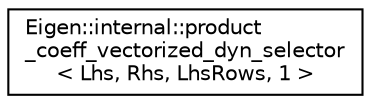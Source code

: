 digraph "Graphical Class Hierarchy"
{
  edge [fontname="Helvetica",fontsize="10",labelfontname="Helvetica",labelfontsize="10"];
  node [fontname="Helvetica",fontsize="10",shape=record];
  rankdir="LR";
  Node1 [label="Eigen::internal::product\l_coeff_vectorized_dyn_selector\l\< Lhs, Rhs, LhsRows, 1 \>",height=0.2,width=0.4,color="black", fillcolor="white", style="filled",URL="$struct_eigen_1_1internal_1_1product__coeff__vectorized__dyn__selector_3_01_lhs_00_01_rhs_00_01_lhs_rows_00_011_01_4.html"];
}
